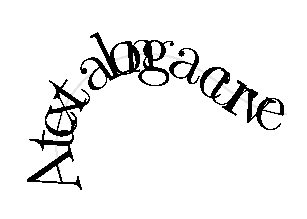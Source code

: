 unitsize(2cm);

string text="A text along a curve";
path p=(0,0)..(1,1)..(2,0.5){dir(0)};
int n=length(text);
real at=0;
real step=arclength(p)/n;

for (int i=0; i<n; ++i){
  real t=arctime(p,at);
  label(rotate(degrees(angle(dir(p,t),false)))*scale(3)*baseline(substr(text,i,1)),point(p,t));
  at += step;
 }

draw(p,lightgrey);